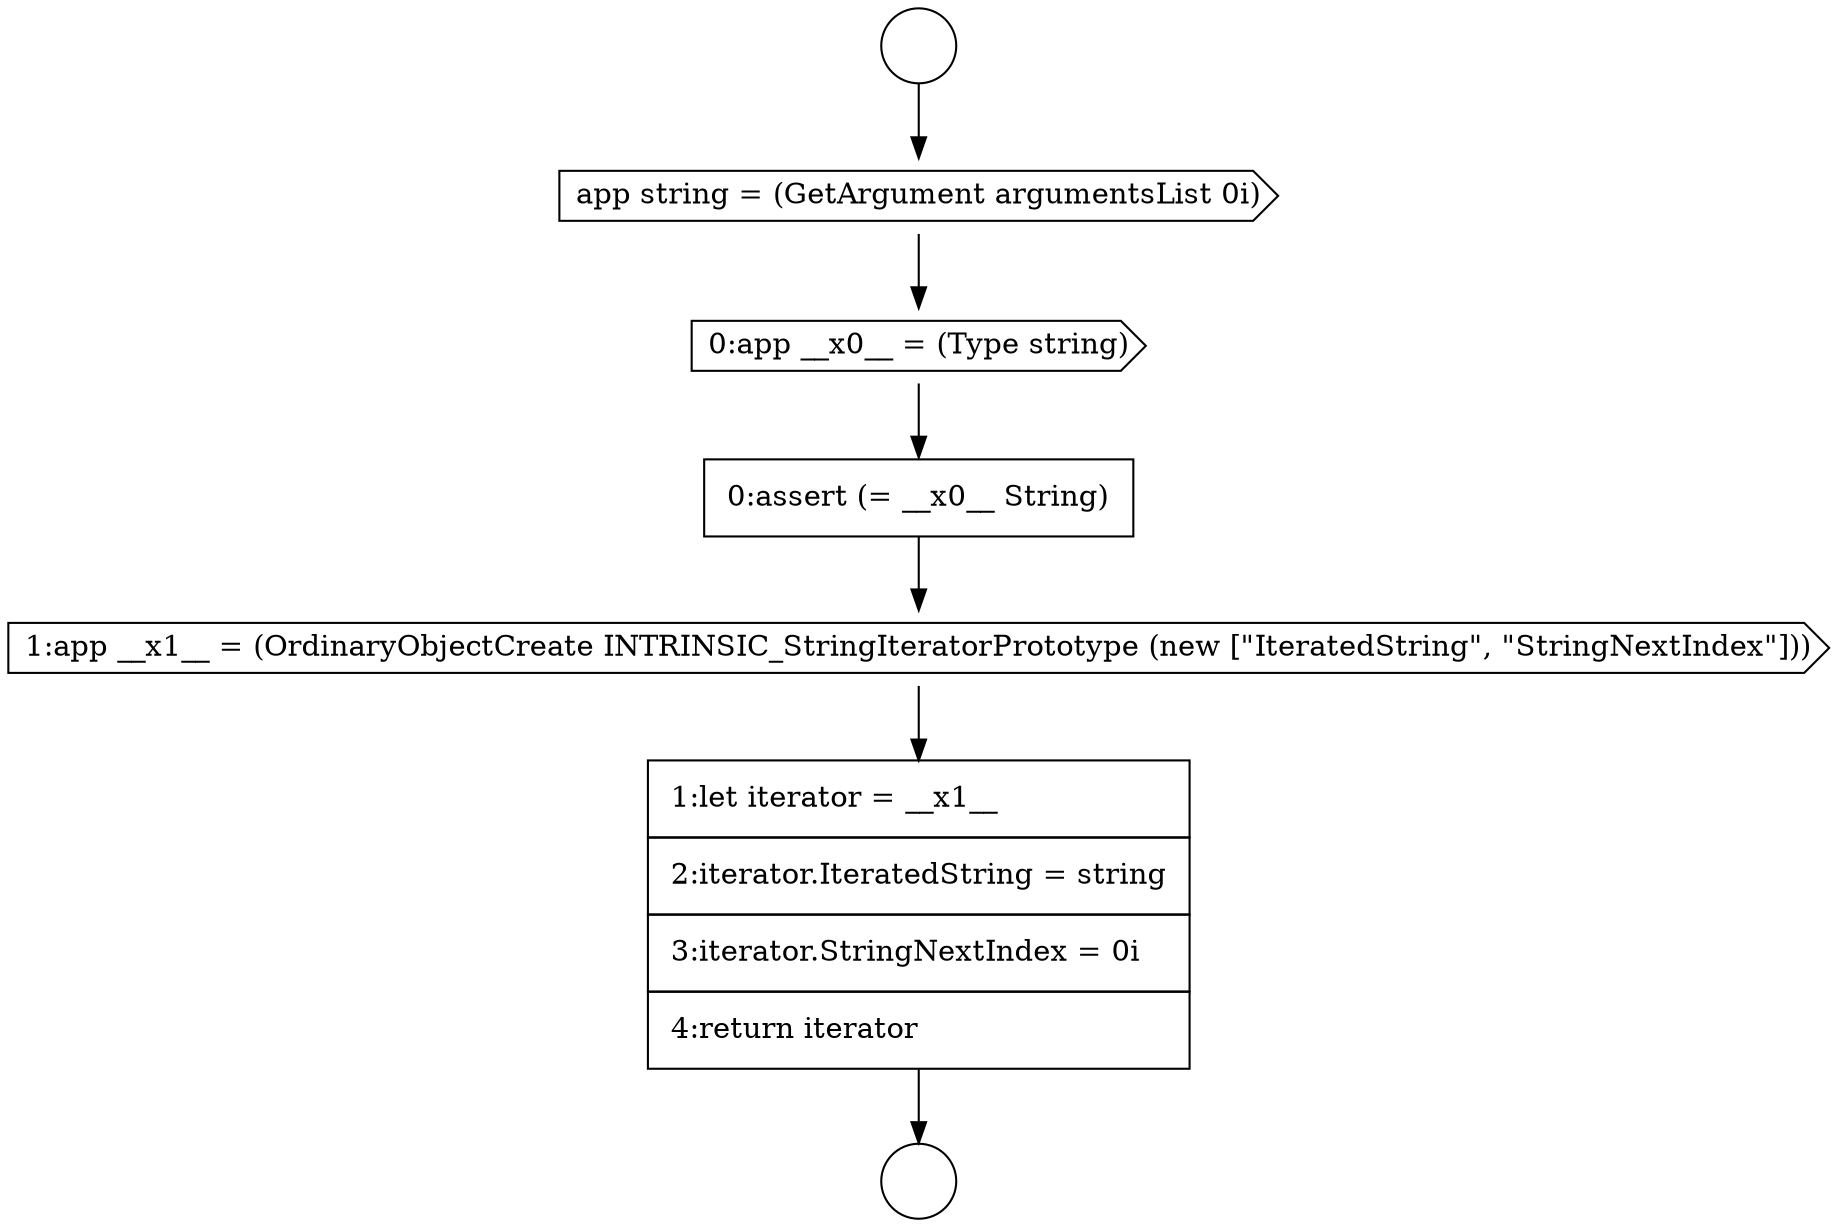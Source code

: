 digraph {
  node14117 [shape=cds, label=<<font color="black">1:app __x1__ = (OrdinaryObjectCreate INTRINSIC_StringIteratorPrototype (new [&quot;IteratedString&quot;, &quot;StringNextIndex&quot;]))</font>> color="black" fillcolor="white" style=filled]
  node14113 [shape=circle label=" " color="black" fillcolor="white" style=filled]
  node14116 [shape=none, margin=0, label=<<font color="black">
    <table border="0" cellborder="1" cellspacing="0" cellpadding="10">
      <tr><td align="left">0:assert (= __x0__ String)</td></tr>
    </table>
  </font>> color="black" fillcolor="white" style=filled]
  node14115 [shape=cds, label=<<font color="black">0:app __x0__ = (Type string)</font>> color="black" fillcolor="white" style=filled]
  node14118 [shape=none, margin=0, label=<<font color="black">
    <table border="0" cellborder="1" cellspacing="0" cellpadding="10">
      <tr><td align="left">1:let iterator = __x1__</td></tr>
      <tr><td align="left">2:iterator.IteratedString = string</td></tr>
      <tr><td align="left">3:iterator.StringNextIndex = 0i</td></tr>
      <tr><td align="left">4:return iterator</td></tr>
    </table>
  </font>> color="black" fillcolor="white" style=filled]
  node14114 [shape=cds, label=<<font color="black">app string = (GetArgument argumentsList 0i)</font>> color="black" fillcolor="white" style=filled]
  node14112 [shape=circle label=" " color="black" fillcolor="white" style=filled]
  node14118 -> node14113 [ color="black"]
  node14112 -> node14114 [ color="black"]
  node14116 -> node14117 [ color="black"]
  node14115 -> node14116 [ color="black"]
  node14114 -> node14115 [ color="black"]
  node14117 -> node14118 [ color="black"]
}
